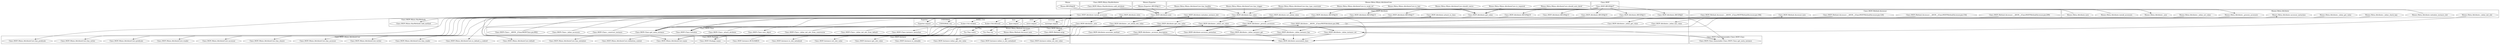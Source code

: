 digraph {
graph [overlap=false]
subgraph cluster_Class_MOP_Mixin_HasMethods {
	label="Class::MOP::Mixin::HasMethods";
	"Class::MOP::Mixin::HasMethods::add_method";
}
subgraph cluster_Moose {
	label="Moose";
	"Moose::BEGIN@28";
}
subgraph cluster_Try_Tiny {
	label="Try::Tiny";
	"Try::Tiny::catch";
	"Try::Tiny::try";
}
subgraph cluster_UNIVERSAL {
	label="UNIVERSAL";
	"UNIVERSAL::isa";
}
subgraph cluster_base {
	label="base";
	"base::import";
}
subgraph cluster_Class_MOP_Instance {
	label="Class::MOP::Instance";
	"Class::MOP::Instance::inline_is_slot_initialized";
	"Class::MOP::Instance::get_slot_value";
	"Class::MOP::Instance::inline_set_slot_value";
	"Class::MOP::Instance::is_slot_initialized";
	"Class::MOP::Instance::is_inlinable";
	"Class::MOP::Instance::inline_get_slot_value";
	"Class::MOP::Instance::BUILDARGS";
	"Class::MOP::Instance::set_slot_value";
}
subgraph cluster_Exporter {
	label="Exporter";
	"Exporter::import";
}
subgraph cluster_Class_MOP_Attribute {
	label="Class::MOP::Attribute";
	"Class::MOP::Attribute::BEGIN@16";
	"Class::MOP::Attribute::_inline_has_value";
	"Class::MOP::Attribute::attach_to_class";
	"Class::MOP::Attribute::_inline_instance_get";
	"Class::MOP::Attribute::BEGIN@19";
	"Class::MOP::Attribute::_new";
	"Class::MOP::Attribute::associate_method";
	"Class::MOP::Attribute::has_value";
	"Class::MOP::Attribute::get_value";
	"Class::MOP::Attribute::BEGIN@17";
	"Class::MOP::Attribute::set_initial_value";
	"Class::MOP::Attribute::BEGIN@10";
	"Class::MOP::Attribute::__ANON__[Class/MOP/Attribute.pm:398]";
	"Class::MOP::Attribute::slots";
	"Class::MOP::Attribute::new";
	"Class::MOP::Attribute::BEGIN@3";
	"Class::MOP::Attribute::associated_class";
	"Class::MOP::Attribute::BEGIN@15";
	"Class::MOP::Attribute::BEGIN@11";
	"Class::MOP::Attribute::_inline_instance_has";
	"Class::MOP::Attribute::accessor_metaclass";
	"Class::MOP::Attribute::_set_initial_slot_value";
	"Class::MOP::Attribute::install_accessors";
	"Class::MOP::Attribute::_accessor_description";
	"Class::MOP::Attribute::_inline_instance_set";
	"Class::MOP::Attribute::get_raw_value";
	"Class::MOP::Attribute::_process_accessors";
	"Class::MOP::Attribute::initialize_instance_slot";
	"Class::MOP::Attribute::BEGIN@13";
	"Class::MOP::Attribute::_inline_set_value";
	"Class::MOP::Attribute::_inline_get_value";
}
subgraph cluster_Moose_Meta_Attribute {
	label="Moose::Meta::Attribute";
	"Moose::Meta::Attribute::accessor_metaclass";
	"Moose::Meta::Attribute::initialize_instance_slot";
	"Moose::Meta::Attribute::_inline_init_slot";
	"Moose::Meta::Attribute::_inline_check_lazy";
	"Moose::Meta::Attribute::_new";
	"Moose::Meta::Attribute::new";
	"Moose::Meta::Attribute::_process_accessors";
	"Moose::Meta::Attribute::_inline_set_value";
	"Moose::Meta::Attribute::install_accessors";
	"Moose::Meta::Attribute::_inline_get_value";
}
subgraph cluster_Class_MOP_Mixin_HasAttributes {
	label="Class::MOP::Mixin::HasAttributes";
	"Class::MOP::Mixin::HasAttributes::add_attribute";
}
subgraph cluster_Moose_Meta_Method_Accessor {
	label="Moose::Meta::Method::Accessor";
	"Moose::Meta::Method::Accessor::new";
}
subgraph cluster_warnings {
	label="warnings";
	"warnings::import";
}
subgraph cluster_Moose_Exporter {
	label="Moose::Exporter";
	"Moose::Exporter::BEGIN@13";
}
subgraph cluster_Moose_Meta_Mixin_AttributeCore {
	label="Moose::Meta::Mixin::AttributeCore";
	"Moose::Meta::Mixin::AttributeCore::has_trigger";
	"Moose::Meta::Mixin::AttributeCore::should_auto_deref";
	"Moose::Meta::Mixin::AttributeCore::is_required";
	"Moose::Meta::Mixin::AttributeCore::should_coerce";
	"Moose::Meta::Mixin::AttributeCore::is_lazy";
	"Moose::Meta::Mixin::AttributeCore::has_handles";
	"Moose::Meta::Mixin::AttributeCore::has_type_constraint";
	"Moose::Meta::Mixin::AttributeCore::is_weak_ref";
}
subgraph cluster_Scalar_Util {
	label="Scalar::Util";
	"Scalar::Util::blessed";
	"Scalar::Util::weaken";
}
subgraph cluster_Class_MOP_Method_Accessor {
	label="Class::MOP::Method::Accessor";
	"Class::MOP::Method::Accessor::__ANON__[Class/MOP/Method/Accessor.pm:120]";
	"Class::MOP::Method::Accessor::__ANON__[Class/MOP/Method/Accessor.pm:154]";
	"Class::MOP::Method::Accessor::__ANON__[Class/MOP/Method/Accessor.pm:184]";
	"Class::MOP::Method::Accessor::new";
	"Class::MOP::Method::Accessor::__ANON__[Class/MOP/Method/Accessor.pm:209]";
}
subgraph cluster_strict {
	label="strict";
	"strict::import";
}
subgraph cluster_Class_MOP_Class {
	label="Class::MOP::Class";
	"Class::MOP::Class::_inline_init_attr_from_default";
	"Class::MOP::Class::instance_metaclass";
	"Class::MOP::Class::_inline_init_attr_from_constructor";
	"Class::MOP::Class::_attach_attribute";
	"Class::MOP::Class::_construct_instance";
	"Class::MOP::Class::__ANON__[Class/MOP/Class.pm:892]";
	"Class::MOP::Class::get_meta_instance";
	"Class::MOP::Class::initialize";
	"Class::MOP::Class::_inline_accessors";
	"Class::MOP::Class::new_object";
}
subgraph cluster_Class_MOP {
	label="Class::MOP";
	"Class::MOP::BEGIN@27";
}
subgraph cluster_Class_MOP_Class_Immutable_Class_MOP_Class {
	label="Class::MOP::Class::Immutable::Class::MOP::Class";
	"Class::MOP::Class::Immutable::Class::MOP::Class::get_meta_instance";
}
subgraph cluster_Class_MOP_Package {
	label="Class::MOP::Package";
	"Class::MOP::Package::name";
}
subgraph cluster_Class_MOP_Mixin_AttributeCore {
	label="Class::MOP::Mixin::AttributeCore";
	"Class::MOP::Mixin::AttributeCore::definition_context";
	"Class::MOP::Mixin::AttributeCore::has_writer";
	"Class::MOP::Mixin::AttributeCore::predicate";
	"Class::MOP::Mixin::AttributeCore::reader";
	"Class::MOP::Mixin::AttributeCore::accessor";
	"Class::MOP::Mixin::AttributeCore::default";
	"Class::MOP::Mixin::AttributeCore::has_initializer";
	"Class::MOP::Mixin::AttributeCore::has_clearer";
	"Class::MOP::Mixin::AttributeCore::has_accessor";
	"Class::MOP::Mixin::AttributeCore::has_predicate";
	"Class::MOP::Mixin::AttributeCore::writer";
	"Class::MOP::Mixin::AttributeCore::name";
	"Class::MOP::Mixin::AttributeCore::has_reader";
	"Class::MOP::Mixin::AttributeCore::is_default_a_coderef";
}
subgraph cluster_Class_MOP_Method {
	label="Class::MOP::Method";
	"Class::MOP::Method::wrap";
}
"Class::MOP::BEGIN@27" -> "Class::MOP::Attribute::BEGIN@19";
"Class::MOP::Attribute::new" -> "Class::MOP::Attribute::_new";
"Class::MOP::BEGIN@27" -> "Class::MOP::Attribute::BEGIN@10";
"Try::Tiny::try" -> "Class::MOP::Attribute::__ANON__[Class/MOP/Attribute.pm:398]";
"Class::MOP::Attribute::_process_accessors" -> "Try::Tiny::try";
"Class::MOP::BEGIN@27" -> "Class::MOP::Attribute::BEGIN@11";
"Class::MOP::Attribute::_process_accessors" -> "Class::MOP::Method::wrap";
"Class::MOP::Attribute::BEGIN@15" -> "Exporter::import";
"Class::MOP::Attribute::BEGIN@16" -> "Exporter::import";
"Class::MOP::Attribute::BEGIN@17" -> "Exporter::import";
"Class::MOP::Attribute::_process_accessors" -> "Class::MOP::Class::instance_metaclass";
"Class::MOP::Attribute::install_accessors" -> "Moose::Meta::Attribute::_process_accessors";
"Class::MOP::Attribute::_inline_has_value" -> "Class::MOP::Attribute::_inline_instance_has";
"Moose::Meta::Attribute::_inline_check_lazy" -> "Class::MOP::Attribute::_inline_instance_has";
"Class::MOP::Attribute::__ANON__[Class/MOP/Attribute.pm:398]" -> "Moose::Meta::Attribute::accessor_metaclass";
"Class::MOP::Attribute::install_accessors" -> "Class::MOP::Mixin::AttributeCore::has_clearer";
"Class::MOP::Attribute::_set_initial_slot_value" -> "Class::MOP::Instance::set_slot_value";
"Class::MOP::Attribute::attach_to_class" -> "Scalar::Util::blessed";
"Class::MOP::Attribute::new" -> "Class::MOP::Mixin::AttributeCore::is_default_a_coderef";
"Class::MOP::Attribute::get_raw_value" -> "Class::MOP::Instance::get_slot_value";
"Class::MOP::Attribute::_inline_instance_has" -> "Class::MOP::Instance::inline_is_slot_initialized";
"Class::MOP::Instance::BUILDARGS" -> "Class::MOP::Attribute::slots";
"Class::MOP::Attribute::install_accessors" -> "Class::MOP::Mixin::AttributeCore::reader";
"Class::MOP::Attribute::set_initial_value" -> "Class::MOP::Attribute::_set_initial_slot_value";
"Class::MOP::Attribute::initialize_instance_slot" -> "Class::MOP::Attribute::_set_initial_slot_value";
"Class::MOP::Attribute::new" -> "Moose::Meta::Attribute::_new";
"Class::MOP::Class::_construct_instance" -> "Class::MOP::Attribute::initialize_instance_slot";
"Class::MOP::Method::Accessor::__ANON__[Class/MOP/Method/Accessor.pm:209]" -> "Class::MOP::Attribute::_inline_has_value";
"Class::MOP::Attribute::_process_accessors" -> "Try::Tiny::catch";
"Class::MOP::Attribute::BEGIN@19" -> "base::import";
"Class::MOP::Attribute::install_accessors" -> "Class::MOP::Mixin::AttributeCore::has_accessor";
"Class::MOP::Attribute::BEGIN@11" -> "warnings::import";
"Class::MOP::Attribute::_new" -> "Class::MOP::Class::new_object";
"Class::MOP::BEGIN@27" -> "Class::MOP::Attribute::BEGIN@15";
"Moose::Meta::Attribute::install_accessors" -> "Class::MOP::Attribute::install_accessors";
"Class::MOP::Class::__ANON__[Class/MOP/Class.pm:892]" -> "Class::MOP::Attribute::install_accessors";
"Class::MOP::Class::_inline_accessors" -> "Class::MOP::Attribute::install_accessors";
"Class::MOP::Attribute::__ANON__[Class/MOP/Attribute.pm:398]" -> "Class::MOP::Package::name";
"Class::MOP::Attribute::_accessor_description" -> "Class::MOP::Package::name";
"Class::MOP::Attribute::_process_accessors" -> "Class::MOP::Package::name";
"Class::MOP::Attribute::_new" -> "Class::MOP::Class::initialize";
"Class::MOP::Attribute::has_value" -> "Class::MOP::Class::initialize";
"Class::MOP::Attribute::set_initial_value" -> "Class::MOP::Class::initialize";
"Class::MOP::Attribute::get_raw_value" -> "Class::MOP::Class::initialize";
"Moose::Meta::Attribute::initialize_instance_slot" -> "Class::MOP::Attribute::set_initial_value";
"Class::MOP::Attribute::_inline_instance_has" -> "Class::MOP::Class::get_meta_instance";
"Class::MOP::Attribute::_inline_instance_get" -> "Class::MOP::Class::get_meta_instance";
"Class::MOP::Attribute::has_value" -> "Class::MOP::Class::get_meta_instance";
"Class::MOP::Attribute::_inline_instance_set" -> "Class::MOP::Class::get_meta_instance";
"Class::MOP::Attribute::get_raw_value" -> "Class::MOP::Class::get_meta_instance";
"Class::MOP::Attribute::set_initial_value" -> "Class::MOP::Class::get_meta_instance";
"Class::MOP::Attribute::install_accessors" -> "Class::MOP::Mixin::AttributeCore::accessor";
"Class::MOP::Attribute::BEGIN@10" -> "strict::import";
"Class::MOP::Attribute::install_accessors" -> "Class::MOP::Mixin::AttributeCore::predicate";
"Moose::Meta::Mixin::AttributeCore::has_trigger" -> "Class::MOP::Attribute::has_value";
"Moose::Meta::Mixin::AttributeCore::has_handles" -> "Class::MOP::Attribute::has_value";
"Moose::Meta::Mixin::AttributeCore::has_type_constraint" -> "Class::MOP::Attribute::has_value";
"Class::MOP::Attribute::_process_accessors" -> "Class::MOP::Instance::is_inlinable";
"Class::MOP::Attribute::install_accessors" -> "Class::MOP::Mixin::AttributeCore::has_predicate";
"Class::MOP::BEGIN@27" -> "Class::MOP::Attribute::BEGIN@13";
"Moose::Meta::Attribute::_inline_get_value" -> "Class::MOP::Attribute::_inline_instance_get";
"Class::MOP::Attribute::_inline_get_value" -> "Class::MOP::Attribute::_inline_instance_get";
"Class::MOP::Attribute::_process_accessors" -> "Class::MOP::Attribute::_accessor_description";
"Class::MOP::Attribute::__ANON__[Class/MOP/Attribute.pm:398]" -> "Class::MOP::Attribute::_accessor_description";
"Class::MOP::Attribute::install_accessors" -> "Class::MOP::Attribute::_process_accessors";
"Moose::Meta::Attribute::_process_accessors" -> "Class::MOP::Attribute::_process_accessors";
"Class::MOP::Attribute::_process_accessors" -> "Class::MOP::Attribute::associate_method";
"Class::MOP::Attribute::_process_accessors" -> "Class::MOP::Mixin::AttributeCore::definition_context";
"Class::MOP::Attribute::install_accessors" -> "Class::MOP::Mixin::AttributeCore::writer";
"Class::MOP::BEGIN@27" -> "Class::MOP::Attribute::BEGIN@16";
"Class::MOP::Attribute::__ANON__[Class/MOP/Attribute.pm:398]" -> "Moose::Meta::Method::Accessor::new";
"Class::MOP::Attribute::initialize_instance_slot" -> "Class::MOP::Mixin::AttributeCore::default";
"Class::MOP::Attribute::get_value" -> "Class::MOP::Attribute::get_raw_value";
"Class::MOP::Attribute::attach_to_class" -> "Scalar::Util::weaken";
"Class::MOP::Attribute::install_accessors" -> "Class::MOP::Mixin::AttributeCore::has_writer";
"Class::MOP::Attribute::_set_initial_slot_value" -> "Class::MOP::Mixin::AttributeCore::has_initializer";
"Class::MOP::BEGIN@27" -> "Class::MOP::Attribute::BEGIN@17";
"Class::MOP::Attribute::attach_to_class" -> "UNIVERSAL::isa";
"Class::MOP::Attribute::_inline_instance_has" -> "Class::MOP::Attribute::associated_class";
"Class::MOP::Attribute::_inline_instance_get" -> "Class::MOP::Attribute::associated_class";
"Class::MOP::Attribute::install_accessors" -> "Class::MOP::Attribute::associated_class";
"Class::MOP::Attribute::_accessor_description" -> "Class::MOP::Attribute::associated_class";
"Class::MOP::Attribute::_inline_instance_set" -> "Class::MOP::Attribute::associated_class";
"Class::MOP::Attribute::_process_accessors" -> "Class::MOP::Attribute::associated_class";
"Class::MOP::Attribute::__ANON__[Class/MOP/Attribute.pm:398]" -> "Class::MOP::Attribute::associated_class";
"Class::MOP::Attribute::install_accessors" -> "Class::MOP::Mixin::AttributeCore::has_reader";
"Class::MOP::Attribute::has_value" -> "Class::MOP::Class::Immutable::Class::MOP::Class::get_meta_instance";
"Class::MOP::Attribute::_inline_instance_set" -> "Class::MOP::Class::Immutable::Class::MOP::Class::get_meta_instance";
"Class::MOP::Attribute::get_raw_value" -> "Class::MOP::Class::Immutable::Class::MOP::Class::get_meta_instance";
"Class::MOP::Attribute::_process_accessors" -> "Class::MOP::Attribute::accessor_metaclass";
"Class::MOP::Attribute::__ANON__[Class/MOP/Attribute.pm:398]" -> "Class::MOP::Attribute::accessor_metaclass";
"Class::MOP::Attribute::install_accessors" -> "Class::MOP::Mixin::HasMethods::add_method";
"Class::MOP::Class::_attach_attribute" -> "Class::MOP::Attribute::attach_to_class";
"Class::MOP::Mixin::HasAttributes::add_attribute" -> "Class::MOP::Attribute::new";
"Moose::BEGIN@28" -> "Class::MOP::Attribute::new";
"Moose::Meta::Attribute::new" -> "Class::MOP::Attribute::new";
"Moose::Exporter::BEGIN@13" -> "Class::MOP::Attribute::new";
"Class::MOP::Attribute::_inline_instance_has" -> "Class::MOP::Mixin::AttributeCore::name";
"Class::MOP::Attribute::_inline_instance_get" -> "Class::MOP::Mixin::AttributeCore::name";
"Class::MOP::Attribute::_set_initial_slot_value" -> "Class::MOP::Mixin::AttributeCore::name";
"Class::MOP::Attribute::_accessor_description" -> "Class::MOP::Mixin::AttributeCore::name";
"Class::MOP::Attribute::has_value" -> "Class::MOP::Mixin::AttributeCore::name";
"Class::MOP::Attribute::get_raw_value" -> "Class::MOP::Mixin::AttributeCore::name";
"Class::MOP::Attribute::_inline_instance_set" -> "Class::MOP::Mixin::AttributeCore::name";
"Class::MOP::Attribute::slots" -> "Class::MOP::Mixin::AttributeCore::name";
"Class::MOP::Attribute::_inline_instance_set" -> "Class::MOP::Instance::inline_set_slot_value";
"Class::MOP::Attribute::has_value" -> "Class::MOP::Instance::is_slot_initialized";
"Moose::Meta::Attribute::_inline_init_slot" -> "Class::MOP::Attribute::_inline_instance_set";
"Class::MOP::Attribute::_inline_set_value" -> "Class::MOP::Attribute::_inline_instance_set";
"Class::MOP::Class::_inline_init_attr_from_default" -> "Class::MOP::Attribute::_inline_set_value";
"Class::MOP::Method::Accessor::__ANON__[Class/MOP/Method/Accessor.pm:120]" -> "Class::MOP::Attribute::_inline_set_value";
"Class::MOP::Class::_inline_init_attr_from_constructor" -> "Class::MOP::Attribute::_inline_set_value";
"Moose::Meta::Attribute::_inline_set_value" -> "Class::MOP::Attribute::_inline_set_value";
"Class::MOP::Method::Accessor::__ANON__[Class/MOP/Method/Accessor.pm:184]" -> "Class::MOP::Attribute::_inline_set_value";
"Class::MOP::Attribute::_inline_instance_get" -> "Class::MOP::Instance::inline_get_slot_value";
"Moose::Meta::Mixin::AttributeCore::should_auto_deref" -> "Class::MOP::Attribute::get_value";
"Moose::Meta::Mixin::AttributeCore::is_required" -> "Class::MOP::Attribute::get_value";
"Moose::Meta::Mixin::AttributeCore::is_weak_ref" -> "Class::MOP::Attribute::get_value";
"Moose::Meta::Mixin::AttributeCore::is_lazy" -> "Class::MOP::Attribute::get_value";
"Moose::Meta::Mixin::AttributeCore::should_coerce" -> "Class::MOP::Attribute::get_value";
"Class::MOP::BEGIN@27" -> "Class::MOP::Attribute::BEGIN@3";
"Class::MOP::Attribute::__ANON__[Class/MOP/Attribute.pm:398]" -> "Class::MOP::Method::Accessor::new";
"Class::MOP::Method::Accessor::__ANON__[Class/MOP/Method/Accessor.pm:120]" -> "Class::MOP::Attribute::_inline_get_value";
"Class::MOP::Method::Accessor::__ANON__[Class/MOP/Method/Accessor.pm:154]" -> "Class::MOP::Attribute::_inline_get_value";
}
